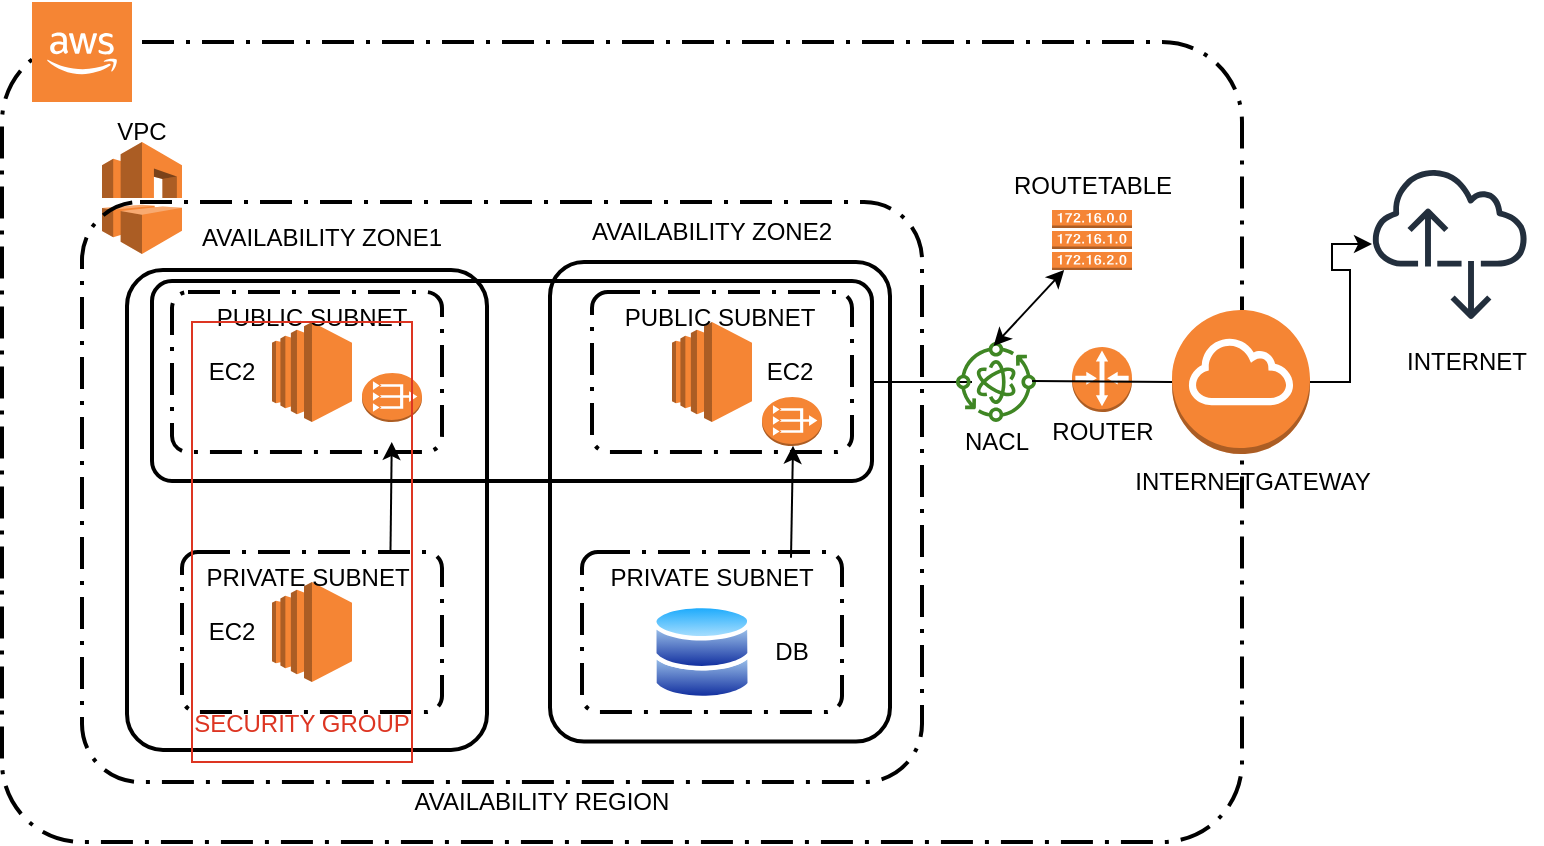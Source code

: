 <mxfile version="21.6.6" type="device">
  <diagram name="Page-1" id="pnF1uV7vGt9ag2ZkQDC_">
    <mxGraphModel dx="1046" dy="566" grid="1" gridSize="10" guides="1" tooltips="1" connect="1" arrows="1" fold="1" page="1" pageScale="1" pageWidth="850" pageHeight="1100" math="0" shadow="0">
      <root>
        <mxCell id="0" />
        <mxCell id="1" parent="0" />
        <mxCell id="yqc-T_PfiTp3RzfAOnrA-1" value="" style="outlineConnect=0;dashed=0;verticalLabelPosition=bottom;verticalAlign=top;align=center;html=1;shape=mxgraph.aws3.ec2;fillColor=#F58534;gradientColor=none;" vertex="1" parent="1">
          <mxGeometry x="250" y="210" width="40" height="50" as="geometry" />
        </mxCell>
        <mxCell id="yqc-T_PfiTp3RzfAOnrA-2" value="" style="outlineConnect=0;dashed=0;verticalLabelPosition=bottom;verticalAlign=top;align=center;html=1;shape=mxgraph.aws3.ec2;fillColor=#F58534;gradientColor=none;" vertex="1" parent="1">
          <mxGeometry x="450" y="210" width="40" height="50" as="geometry" />
        </mxCell>
        <mxCell id="yqc-T_PfiTp3RzfAOnrA-4" value="" style="outlineConnect=0;dashed=0;verticalLabelPosition=bottom;verticalAlign=top;align=center;html=1;shape=mxgraph.aws3.ec2;fillColor=#F58534;gradientColor=none;" vertex="1" parent="1">
          <mxGeometry x="250" y="340" width="40" height="50" as="geometry" />
        </mxCell>
        <object label="" AWS="JHKLK" id="yqc-T_PfiTp3RzfAOnrA-6">
          <mxCell style="outlineConnect=0;dashed=0;verticalLabelPosition=bottom;verticalAlign=top;align=center;html=1;shape=mxgraph.aws3.internet_gateway;fillColor=#F58534;gradientColor=none;" vertex="1" parent="1">
            <mxGeometry x="130" y="60" width="40" height="40" as="geometry" />
          </mxCell>
        </object>
        <mxCell id="yqc-T_PfiTp3RzfAOnrA-7" value="" style="outlineConnect=0;dashed=0;verticalLabelPosition=bottom;verticalAlign=top;align=center;html=1;shape=mxgraph.aws3.vpc_nat_gateway;fillColor=#F58534;gradientColor=none;" vertex="1" parent="1">
          <mxGeometry x="295" y="235.5" width="30" height="24.5" as="geometry" />
        </mxCell>
        <mxCell id="yqc-T_PfiTp3RzfAOnrA-10" value="" style="outlineConnect=0;dashed=0;verticalLabelPosition=bottom;verticalAlign=top;align=center;html=1;shape=mxgraph.aws3.router;fillColor=#F58534;gradientColor=none;" vertex="1" parent="1">
          <mxGeometry x="650" y="222.5" width="30" height="32.5" as="geometry" />
        </mxCell>
        <mxCell id="yqc-T_PfiTp3RzfAOnrA-11" value="" style="rounded=1;arcSize=10;dashed=1;fillColor=none;gradientColor=none;dashPattern=8 3 1 3;strokeWidth=2;" vertex="1" parent="1">
          <mxGeometry x="200" y="195" width="135" height="80" as="geometry" />
        </mxCell>
        <mxCell id="yqc-T_PfiTp3RzfAOnrA-12" value="" style="rounded=1;arcSize=10;dashed=1;fillColor=none;gradientColor=none;dashPattern=8 3 1 3;strokeWidth=2;" vertex="1" parent="1">
          <mxGeometry x="205" y="325" width="130" height="80" as="geometry" />
        </mxCell>
        <mxCell id="yqc-T_PfiTp3RzfAOnrA-13" value="" style="rounded=1;arcSize=10;dashed=1;fillColor=none;gradientColor=none;dashPattern=8 3 1 3;strokeWidth=2;" vertex="1" parent="1">
          <mxGeometry x="410" y="195" width="130" height="80" as="geometry" />
        </mxCell>
        <mxCell id="yqc-T_PfiTp3RzfAOnrA-14" value="" style="rounded=1;arcSize=10;dashed=1;fillColor=none;gradientColor=none;dashPattern=8 3 1 3;strokeWidth=2;" vertex="1" parent="1">
          <mxGeometry x="405" y="325" width="130" height="80" as="geometry" />
        </mxCell>
        <mxCell id="yqc-T_PfiTp3RzfAOnrA-18" value="" style="outlineConnect=0;dashed=0;verticalLabelPosition=bottom;verticalAlign=top;align=center;html=1;shape=mxgraph.aws3.vpc;fillColor=#F58534;gradientColor=none;" vertex="1" parent="1">
          <mxGeometry x="165" y="120" width="40" height="56" as="geometry" />
        </mxCell>
        <mxCell id="yqc-T_PfiTp3RzfAOnrA-19" value="" style="rounded=1;arcSize=10;dashed=1;fillColor=none;gradientColor=none;dashPattern=8 3 1 3;strokeWidth=2;" vertex="1" parent="1">
          <mxGeometry x="155" y="150.01" width="420" height="290" as="geometry" />
        </mxCell>
        <mxCell id="yqc-T_PfiTp3RzfAOnrA-20" value="" style="rounded=1;arcSize=10;dashed=1;fillColor=none;gradientColor=none;dashPattern=8 3 1 3;strokeWidth=2;points=[[0,0,0,0,0],[0,0.25,0,0,0],[0,0.5,0,0,0],[0,0.75,0,0,0],[0,1,0,0,0],[0.25,0,0,0,0],[0.25,1,0,0,0],[0.5,0,0,0,0],[0.5,1,0,0,0],[0.75,0,0,0,0],[0.75,1,0,0,0],[1,0,0,0,0],[1,0.25,0,0,0],[1,0.5,0,0,0],[1,0.75,0,0,0],[1,1,0,0,0]];" vertex="1" parent="1">
          <mxGeometry x="115" y="70" width="620" height="400" as="geometry" />
        </mxCell>
        <mxCell id="yqc-T_PfiTp3RzfAOnrA-32" value="" style="rounded=1;arcSize=10;fillColor=none;gradientColor=none;strokeWidth=2;movable=1;resizable=1;rotatable=1;deletable=1;editable=1;locked=0;connectable=1;" vertex="1" parent="1">
          <mxGeometry x="177.5" y="184" width="180" height="240" as="geometry" />
        </mxCell>
        <mxCell id="yqc-T_PfiTp3RzfAOnrA-33" value="" style="rounded=1;arcSize=10;fillColor=none;gradientColor=none;strokeWidth=2;" vertex="1" parent="1">
          <mxGeometry x="389" y="180" width="170" height="239.75" as="geometry" />
        </mxCell>
        <mxCell id="yqc-T_PfiTp3RzfAOnrA-34" value="EC2" style="text;strokeColor=none;align=center;fillColor=none;html=1;verticalAlign=middle;whiteSpace=wrap;rounded=0;" vertex="1" parent="1">
          <mxGeometry x="479" y="220" width="60" height="30" as="geometry" />
        </mxCell>
        <mxCell id="yqc-T_PfiTp3RzfAOnrA-35" value="EC2" style="text;strokeColor=none;align=center;fillColor=none;html=1;verticalAlign=middle;whiteSpace=wrap;rounded=0;" vertex="1" parent="1">
          <mxGeometry x="210" y="222.5" width="40" height="25" as="geometry" />
        </mxCell>
        <mxCell id="yqc-T_PfiTp3RzfAOnrA-36" value="EC2" style="text;strokeColor=none;align=center;fillColor=none;html=1;verticalAlign=middle;whiteSpace=wrap;rounded=0;" vertex="1" parent="1">
          <mxGeometry x="200" y="350" width="60" height="30" as="geometry" />
        </mxCell>
        <mxCell id="yqc-T_PfiTp3RzfAOnrA-37" value="DB" style="text;strokeColor=none;align=center;fillColor=none;html=1;verticalAlign=middle;whiteSpace=wrap;rounded=0;" vertex="1" parent="1">
          <mxGeometry x="480" y="360" width="60" height="30" as="geometry" />
        </mxCell>
        <mxCell id="yqc-T_PfiTp3RzfAOnrA-40" value="VPC" style="text;strokeColor=none;align=center;fillColor=none;html=1;verticalAlign=middle;whiteSpace=wrap;rounded=0;" vertex="1" parent="1">
          <mxGeometry x="155" y="100" width="60" height="30" as="geometry" />
        </mxCell>
        <mxCell id="yqc-T_PfiTp3RzfAOnrA-41" value="" style="outlineConnect=0;dashed=0;verticalLabelPosition=bottom;verticalAlign=top;align=center;html=1;shape=mxgraph.aws3.cloud_2;fillColor=#F58534;gradientColor=none;" vertex="1" parent="1">
          <mxGeometry x="130" y="50" width="50" height="50" as="geometry" />
        </mxCell>
        <mxCell id="yqc-T_PfiTp3RzfAOnrA-42" value="AVAILABILITY ZONE1" style="text;strokeColor=none;align=center;fillColor=none;html=1;verticalAlign=middle;whiteSpace=wrap;rounded=0;" vertex="1" parent="1">
          <mxGeometry x="210" y="155" width="130" height="25" as="geometry" />
        </mxCell>
        <mxCell id="yqc-T_PfiTp3RzfAOnrA-43" value="AVAILABILITY ZONE2" style="text;strokeColor=none;align=center;fillColor=none;html=1;verticalAlign=middle;whiteSpace=wrap;rounded=0;" vertex="1" parent="1">
          <mxGeometry x="400" y="160" width="140" height="10" as="geometry" />
        </mxCell>
        <mxCell id="yqc-T_PfiTp3RzfAOnrA-44" value="AVAILABILITY REGION" style="text;strokeColor=none;align=center;fillColor=none;html=1;verticalAlign=middle;whiteSpace=wrap;rounded=0;" vertex="1" parent="1">
          <mxGeometry x="290" y="430" width="190" height="40" as="geometry" />
        </mxCell>
        <mxCell id="yqc-T_PfiTp3RzfAOnrA-47" value="PUBLIC SUBNET" style="text;strokeColor=none;align=center;fillColor=none;html=1;verticalAlign=middle;whiteSpace=wrap;rounded=0;" vertex="1" parent="1">
          <mxGeometry x="205" y="195" width="130" height="25" as="geometry" />
        </mxCell>
        <mxCell id="yqc-T_PfiTp3RzfAOnrA-49" value="PUBLIC SUBNET" style="text;strokeColor=none;align=center;fillColor=none;html=1;verticalAlign=middle;whiteSpace=wrap;rounded=0;" vertex="1" parent="1">
          <mxGeometry x="409" y="195" width="130" height="25" as="geometry" />
        </mxCell>
        <mxCell id="yqc-T_PfiTp3RzfAOnrA-51" value="" style="outlineConnect=0;dashed=0;verticalLabelPosition=bottom;verticalAlign=top;align=center;html=1;shape=mxgraph.aws3.vpc_nat_gateway;fillColor=#F58534;gradientColor=none;" vertex="1" parent="1">
          <mxGeometry x="495" y="247.5" width="30" height="24.5" as="geometry" />
        </mxCell>
        <mxCell id="yqc-T_PfiTp3RzfAOnrA-53" value="PRIVATE SUBNET" style="text;strokeColor=none;align=center;fillColor=none;html=1;verticalAlign=middle;whiteSpace=wrap;rounded=0;" vertex="1" parent="1">
          <mxGeometry x="405" y="325" width="130" height="25" as="geometry" />
        </mxCell>
        <mxCell id="yqc-T_PfiTp3RzfAOnrA-57" value="PRIVATE SUBNET" style="text;strokeColor=none;align=center;fillColor=none;html=1;verticalAlign=middle;whiteSpace=wrap;rounded=0;" vertex="1" parent="1">
          <mxGeometry x="202.5" y="325" width="130" height="25" as="geometry" />
        </mxCell>
        <mxCell id="yqc-T_PfiTp3RzfAOnrA-58" value="" style="rounded=1;arcSize=10;fillColor=none;gradientColor=none;strokeWidth=2;movable=1;resizable=1;rotatable=1;deletable=1;editable=1;locked=0;connectable=1;" vertex="1" parent="1">
          <mxGeometry x="190" y="189.5" width="360" height="100" as="geometry" />
        </mxCell>
        <mxCell id="yqc-T_PfiTp3RzfAOnrA-59" value="" style="endArrow=none;html=1;rounded=0;" edge="1" parent="1">
          <mxGeometry width="50" height="50" relative="1" as="geometry">
            <mxPoint x="550" y="240" as="sourcePoint" />
            <mxPoint x="600" y="240" as="targetPoint" />
          </mxGeometry>
        </mxCell>
        <mxCell id="yqc-T_PfiTp3RzfAOnrA-60" value="" style="sketch=0;outlineConnect=0;fontColor=#232F3E;gradientColor=none;fillColor=#3F8624;strokeColor=none;dashed=0;verticalLabelPosition=bottom;verticalAlign=top;align=center;html=1;fontSize=12;fontStyle=0;aspect=fixed;pointerEvents=1;shape=mxgraph.aws4.iot_greengrass_component_nucleus;" vertex="1" parent="1">
          <mxGeometry x="592" y="220" width="40" height="40" as="geometry" />
        </mxCell>
        <mxCell id="yqc-T_PfiTp3RzfAOnrA-64" style="edgeStyle=orthogonalEdgeStyle;rounded=0;orthogonalLoop=1;jettySize=auto;html=1;exitX=1;exitY=0.5;exitDx=0;exitDy=0;exitPerimeter=0;" edge="1" parent="1" source="yqc-T_PfiTp3RzfAOnrA-61" target="yqc-T_PfiTp3RzfAOnrA-62">
          <mxGeometry relative="1" as="geometry" />
        </mxCell>
        <mxCell id="yqc-T_PfiTp3RzfAOnrA-61" value="" style="outlineConnect=0;dashed=0;verticalLabelPosition=bottom;verticalAlign=top;align=center;html=1;shape=mxgraph.aws3.internet_gateway;fillColor=#F58534;gradientColor=none;" vertex="1" parent="1">
          <mxGeometry x="700" y="204" width="69" height="72" as="geometry" />
        </mxCell>
        <mxCell id="yqc-T_PfiTp3RzfAOnrA-62" value="" style="sketch=0;outlineConnect=0;fontColor=#232F3E;gradientColor=none;fillColor=#232F3D;strokeColor=none;dashed=0;verticalLabelPosition=bottom;verticalAlign=top;align=center;html=1;fontSize=12;fontStyle=0;aspect=fixed;pointerEvents=1;shape=mxgraph.aws4.internet_alt2;" vertex="1" parent="1">
          <mxGeometry x="800" y="132" width="78" height="78" as="geometry" />
        </mxCell>
        <mxCell id="yqc-T_PfiTp3RzfAOnrA-63" value="" style="endArrow=none;html=1;rounded=0;entryX=0;entryY=0.5;entryDx=0;entryDy=0;entryPerimeter=0;" edge="1" parent="1" target="yqc-T_PfiTp3RzfAOnrA-61">
          <mxGeometry width="50" height="50" relative="1" as="geometry">
            <mxPoint x="630" y="239.5" as="sourcePoint" />
            <mxPoint x="680" y="189.5" as="targetPoint" />
          </mxGeometry>
        </mxCell>
        <mxCell id="yqc-T_PfiTp3RzfAOnrA-65" value="" style="image;aspect=fixed;perimeter=ellipsePerimeter;html=1;align=center;shadow=0;dashed=0;spacingTop=3;image=img/lib/active_directory/databases.svg;" vertex="1" parent="1">
          <mxGeometry x="440" y="350.5" width="50" height="49" as="geometry" />
        </mxCell>
        <mxCell id="yqc-T_PfiTp3RzfAOnrA-67" value="" style="outlineConnect=0;dashed=0;verticalLabelPosition=bottom;verticalAlign=top;align=center;html=1;shape=mxgraph.aws3.route_table;fillColor=#F58536;gradientColor=none;" vertex="1" parent="1">
          <mxGeometry x="640" y="154" width="40" height="30" as="geometry" />
        </mxCell>
        <mxCell id="yqc-T_PfiTp3RzfAOnrA-68" value="" style="endArrow=classic;startArrow=classic;html=1;rounded=0;exitX=0.47;exitY=0.05;exitDx=0;exitDy=0;exitPerimeter=0;" edge="1" parent="1" source="yqc-T_PfiTp3RzfAOnrA-60" target="yqc-T_PfiTp3RzfAOnrA-67">
          <mxGeometry width="50" height="50" relative="1" as="geometry">
            <mxPoint x="470" y="280" as="sourcePoint" />
            <mxPoint x="520" y="230" as="targetPoint" />
            <Array as="points" />
          </mxGeometry>
        </mxCell>
        <mxCell id="yqc-T_PfiTp3RzfAOnrA-69" value="" style="endArrow=classic;html=1;rounded=0;entryX=0.333;entryY=0.805;entryDx=0;entryDy=0;entryPerimeter=0;exitX=0.821;exitY=0.04;exitDx=0;exitDy=0;exitPerimeter=0;" edge="1" parent="1" source="yqc-T_PfiTp3RzfAOnrA-57" target="yqc-T_PfiTp3RzfAOnrA-58">
          <mxGeometry width="50" height="50" relative="1" as="geometry">
            <mxPoint x="307.5" y="325" as="sourcePoint" />
            <mxPoint x="358" y="280" as="targetPoint" />
          </mxGeometry>
        </mxCell>
        <mxCell id="yqc-T_PfiTp3RzfAOnrA-70" value="" style="endArrow=classic;html=1;rounded=0;entryX=0.333;entryY=0.805;entryDx=0;entryDy=0;entryPerimeter=0;exitX=0.821;exitY=0.04;exitDx=0;exitDy=0;exitPerimeter=0;" edge="1" parent="1">
          <mxGeometry width="50" height="50" relative="1" as="geometry">
            <mxPoint x="509.5" y="327.88" as="sourcePoint" />
            <mxPoint x="510.5" y="271.88" as="targetPoint" />
          </mxGeometry>
        </mxCell>
        <mxCell id="yqc-T_PfiTp3RzfAOnrA-76" value="ROUTER" style="text;strokeColor=none;align=center;fillColor=none;html=1;verticalAlign=middle;whiteSpace=wrap;rounded=0;" vertex="1" parent="1">
          <mxGeometry x="627.5" y="255" width="75" height="20" as="geometry" />
        </mxCell>
        <mxCell id="yqc-T_PfiTp3RzfAOnrA-77" value="NACL" style="text;strokeColor=none;align=center;fillColor=none;html=1;verticalAlign=middle;whiteSpace=wrap;rounded=0;" vertex="1" parent="1">
          <mxGeometry x="575" y="260" width="75" height="20" as="geometry" />
        </mxCell>
        <mxCell id="yqc-T_PfiTp3RzfAOnrA-78" value="ROUTETABLE" style="text;strokeColor=none;align=center;fillColor=none;html=1;verticalAlign=middle;whiteSpace=wrap;rounded=0;" vertex="1" parent="1">
          <mxGeometry x="622.5" y="132" width="75" height="20" as="geometry" />
        </mxCell>
        <mxCell id="yqc-T_PfiTp3RzfAOnrA-79" value="INTERNETGATEWAY" style="text;strokeColor=none;align=center;fillColor=none;html=1;verticalAlign=middle;whiteSpace=wrap;rounded=0;" vertex="1" parent="1">
          <mxGeometry x="702.5" y="280" width="75" height="20" as="geometry" />
        </mxCell>
        <mxCell id="yqc-T_PfiTp3RzfAOnrA-80" value="&lt;br&gt;&lt;br&gt;&lt;br&gt;&lt;br&gt;&lt;br&gt;&lt;br&gt;&lt;br&gt;&lt;br&gt;&lt;br&gt;&lt;br&gt;&lt;br&gt;&lt;br&gt;&lt;br&gt;SECURITY GROUP" style="fillColor=none;strokeColor=#DD3522;verticalAlign=top;fontStyle=0;fontColor=#DD3522;whiteSpace=wrap;html=1;" vertex="1" parent="1">
          <mxGeometry x="210" y="210" width="110" height="220" as="geometry" />
        </mxCell>
        <mxCell id="yqc-T_PfiTp3RzfAOnrA-81" value="INTERNET" style="text;strokeColor=none;align=center;fillColor=none;html=1;verticalAlign=middle;whiteSpace=wrap;rounded=0;" vertex="1" parent="1">
          <mxGeometry x="810" y="220" width="75" height="20" as="geometry" />
        </mxCell>
      </root>
    </mxGraphModel>
  </diagram>
</mxfile>
